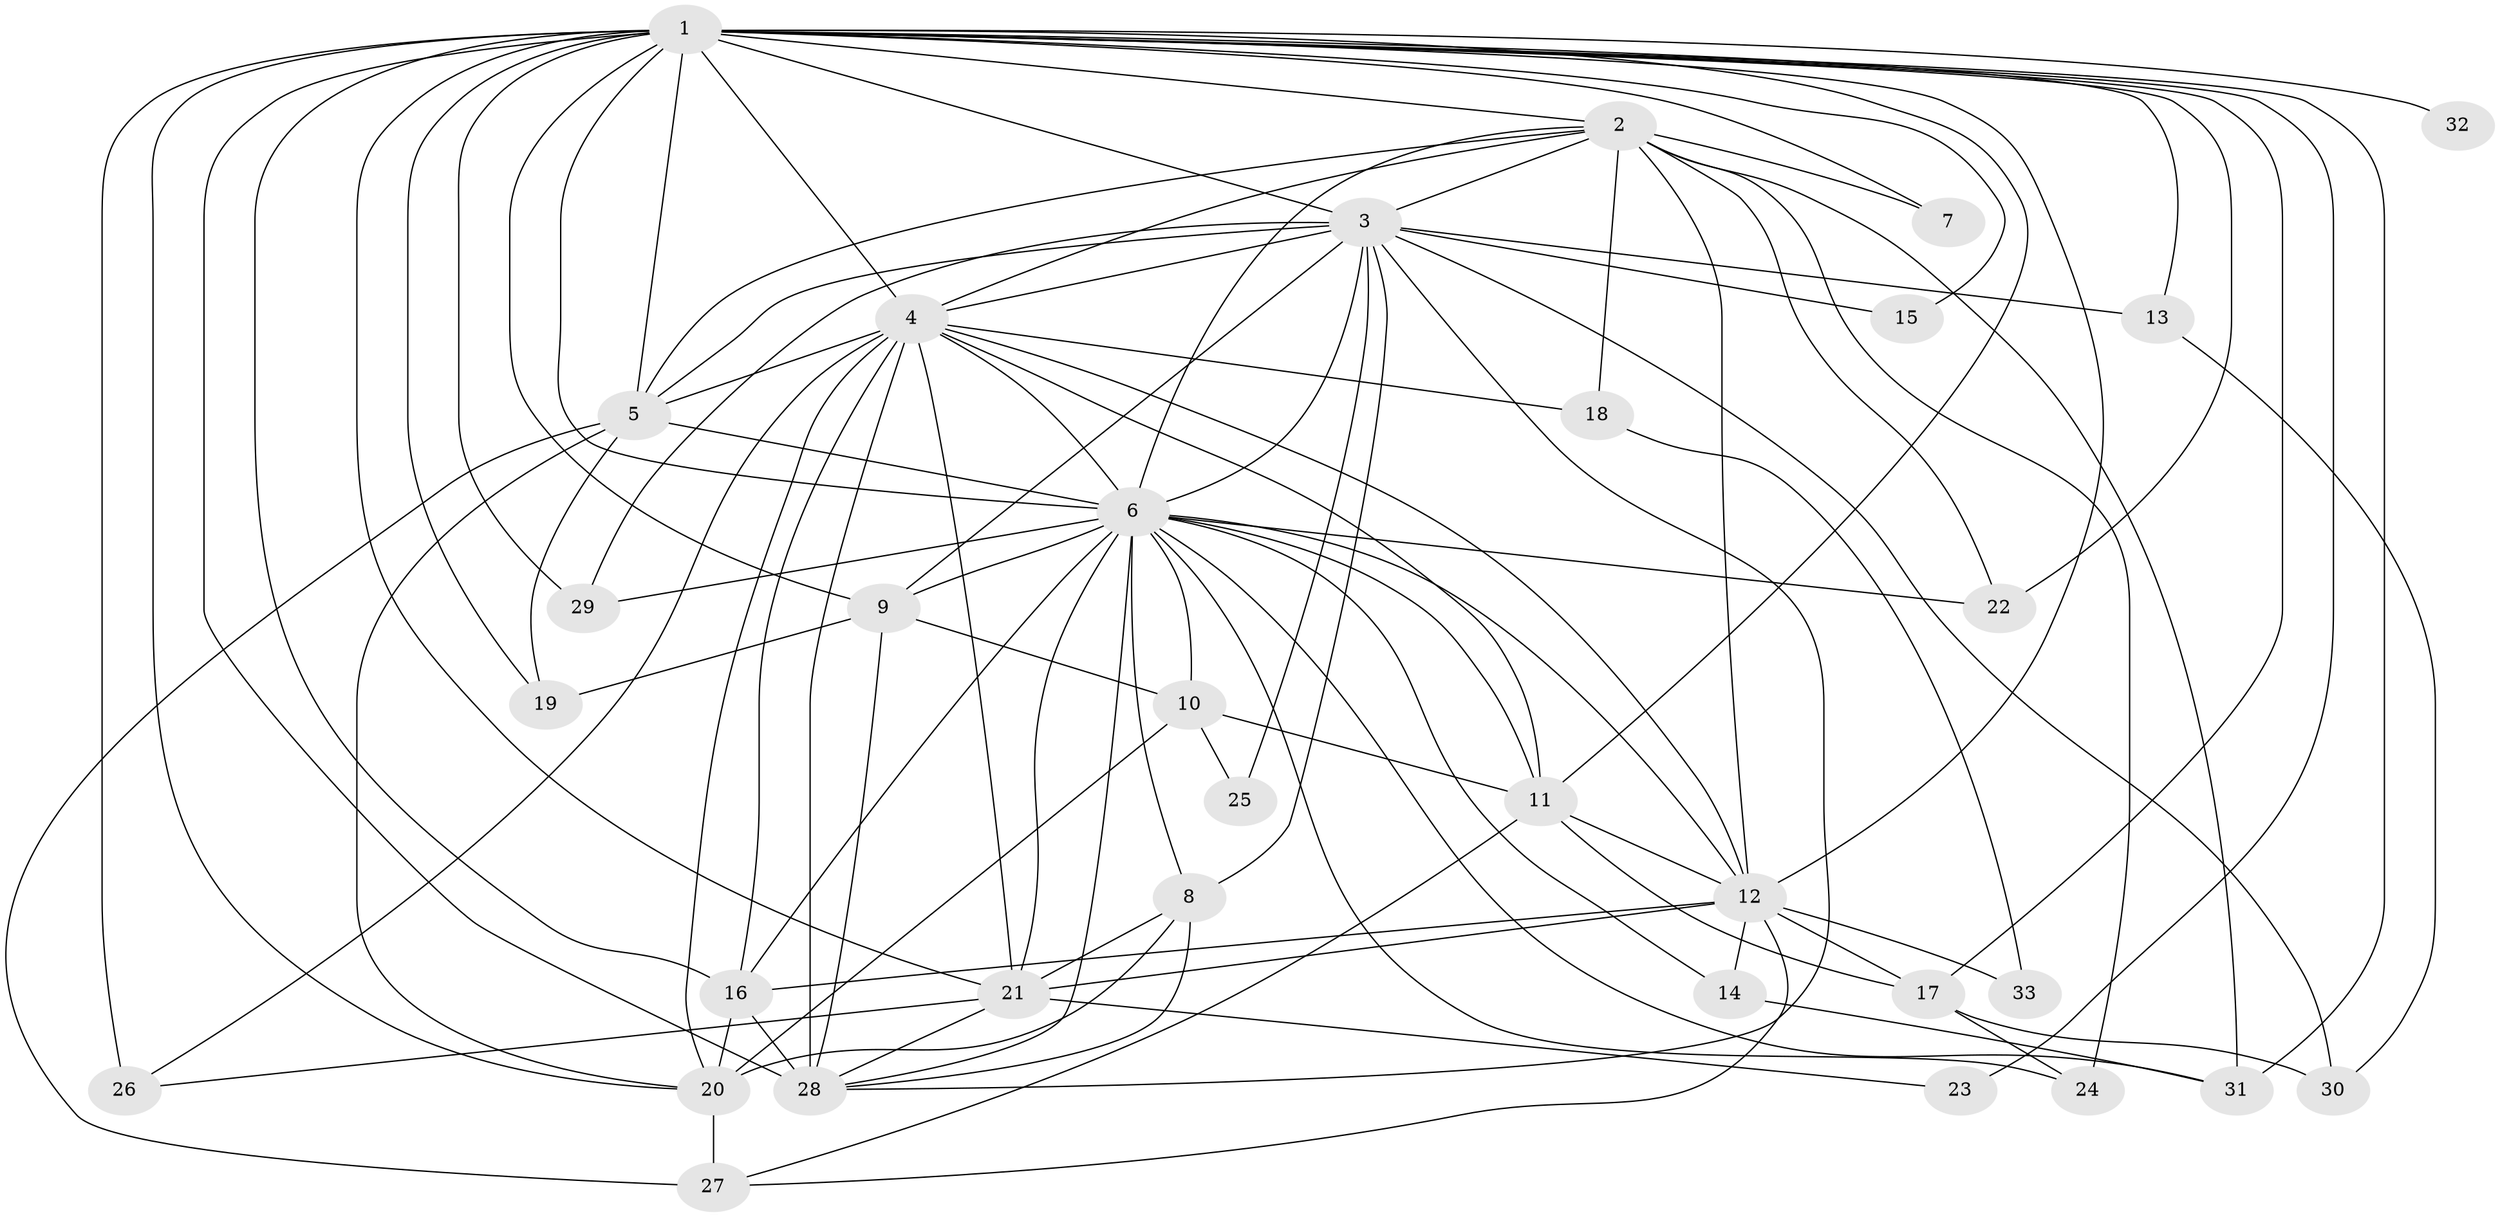 // original degree distribution, {15: 0.018518518518518517, 18: 0.018518518518518517, 23: 0.018518518518518517, 29: 0.009259259259259259, 25: 0.009259259259259259, 17: 0.009259259259259259, 24: 0.009259259259259259, 3: 0.2222222222222222, 5: 0.046296296296296294, 2: 0.5370370370370371, 8: 0.018518518518518517, 4: 0.06481481481481481, 12: 0.009259259259259259, 6: 0.009259259259259259}
// Generated by graph-tools (version 1.1) at 2025/49/03/04/25 22:49:58]
// undirected, 33 vertices, 100 edges
graph export_dot {
  node [color=gray90,style=filled];
  1;
  2;
  3;
  4;
  5;
  6;
  7;
  8;
  9;
  10;
  11;
  12;
  13;
  14;
  15;
  16;
  17;
  18;
  19;
  20;
  21;
  22;
  23;
  24;
  25;
  26;
  27;
  28;
  29;
  30;
  31;
  32;
  33;
  1 -- 2 [weight=6.0];
  1 -- 3 [weight=4.0];
  1 -- 4 [weight=4.0];
  1 -- 5 [weight=4.0];
  1 -- 6 [weight=7.0];
  1 -- 7 [weight=1.0];
  1 -- 9 [weight=3.0];
  1 -- 11 [weight=3.0];
  1 -- 12 [weight=2.0];
  1 -- 13 [weight=1.0];
  1 -- 15 [weight=1.0];
  1 -- 16 [weight=1.0];
  1 -- 17 [weight=3.0];
  1 -- 19 [weight=1.0];
  1 -- 20 [weight=1.0];
  1 -- 21 [weight=1.0];
  1 -- 22 [weight=1.0];
  1 -- 23 [weight=1.0];
  1 -- 26 [weight=5.0];
  1 -- 28 [weight=1.0];
  1 -- 29 [weight=1.0];
  1 -- 31 [weight=2.0];
  1 -- 32 [weight=1.0];
  2 -- 3 [weight=2.0];
  2 -- 4 [weight=3.0];
  2 -- 5 [weight=2.0];
  2 -- 6 [weight=4.0];
  2 -- 7 [weight=2.0];
  2 -- 12 [weight=9.0];
  2 -- 18 [weight=7.0];
  2 -- 22 [weight=1.0];
  2 -- 24 [weight=2.0];
  2 -- 31 [weight=1.0];
  3 -- 4 [weight=1.0];
  3 -- 5 [weight=2.0];
  3 -- 6 [weight=2.0];
  3 -- 8 [weight=1.0];
  3 -- 9 [weight=1.0];
  3 -- 13 [weight=1.0];
  3 -- 15 [weight=1.0];
  3 -- 25 [weight=2.0];
  3 -- 28 [weight=1.0];
  3 -- 29 [weight=2.0];
  3 -- 30 [weight=1.0];
  4 -- 5 [weight=1.0];
  4 -- 6 [weight=3.0];
  4 -- 11 [weight=1.0];
  4 -- 12 [weight=1.0];
  4 -- 16 [weight=1.0];
  4 -- 18 [weight=1.0];
  4 -- 20 [weight=1.0];
  4 -- 21 [weight=1.0];
  4 -- 26 [weight=2.0];
  4 -- 28 [weight=8.0];
  5 -- 6 [weight=3.0];
  5 -- 19 [weight=1.0];
  5 -- 20 [weight=1.0];
  5 -- 27 [weight=2.0];
  6 -- 8 [weight=1.0];
  6 -- 9 [weight=1.0];
  6 -- 10 [weight=1.0];
  6 -- 11 [weight=3.0];
  6 -- 12 [weight=2.0];
  6 -- 14 [weight=1.0];
  6 -- 16 [weight=2.0];
  6 -- 21 [weight=1.0];
  6 -- 22 [weight=1.0];
  6 -- 24 [weight=1.0];
  6 -- 28 [weight=1.0];
  6 -- 29 [weight=1.0];
  6 -- 31 [weight=1.0];
  8 -- 20 [weight=1.0];
  8 -- 21 [weight=1.0];
  8 -- 28 [weight=1.0];
  9 -- 10 [weight=1.0];
  9 -- 19 [weight=2.0];
  9 -- 28 [weight=1.0];
  10 -- 11 [weight=1.0];
  10 -- 20 [weight=1.0];
  10 -- 25 [weight=1.0];
  11 -- 12 [weight=2.0];
  11 -- 17 [weight=1.0];
  11 -- 27 [weight=1.0];
  12 -- 14 [weight=2.0];
  12 -- 16 [weight=1.0];
  12 -- 17 [weight=1.0];
  12 -- 21 [weight=1.0];
  12 -- 27 [weight=1.0];
  12 -- 33 [weight=1.0];
  13 -- 30 [weight=1.0];
  14 -- 31 [weight=1.0];
  16 -- 20 [weight=3.0];
  16 -- 28 [weight=1.0];
  17 -- 24 [weight=1.0];
  17 -- 30 [weight=2.0];
  18 -- 33 [weight=1.0];
  20 -- 27 [weight=1.0];
  21 -- 23 [weight=1.0];
  21 -- 26 [weight=1.0];
  21 -- 28 [weight=1.0];
}

